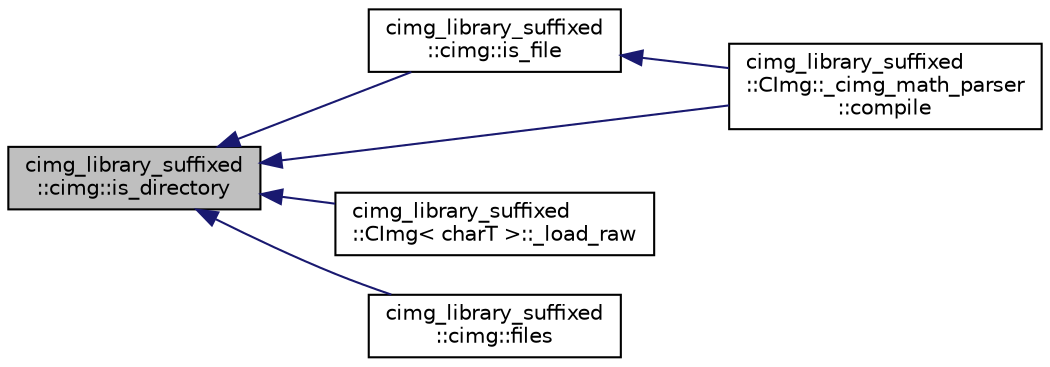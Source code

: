 digraph "cimg_library_suffixed::cimg::is_directory"
{
  edge [fontname="Helvetica",fontsize="10",labelfontname="Helvetica",labelfontsize="10"];
  node [fontname="Helvetica",fontsize="10",shape=record];
  rankdir="LR";
  Node2053 [label="cimg_library_suffixed\l::cimg::is_directory",height=0.2,width=0.4,color="black", fillcolor="grey75", style="filled", fontcolor="black"];
  Node2053 -> Node2054 [dir="back",color="midnightblue",fontsize="10",style="solid",fontname="Helvetica"];
  Node2054 [label="cimg_library_suffixed\l::cimg::is_file",height=0.2,width=0.4,color="black", fillcolor="white", style="filled",URL="$namespacecimg__library__suffixed_1_1cimg.html#ad6c9ae2aaaf60bdecbd5c8f57ee5617e",tooltip="Check if a path is a file. "];
  Node2054 -> Node2055 [dir="back",color="midnightblue",fontsize="10",style="solid",fontname="Helvetica"];
  Node2055 [label="cimg_library_suffixed\l::CImg::_cimg_math_parser\l::compile",height=0.2,width=0.4,color="black", fillcolor="white", style="filled",URL="$structcimg__library__suffixed_1_1_c_img_1_1__cimg__math__parser.html#a318c44c5d1f4f0114355f37ace87a4ae"];
  Node2053 -> Node2055 [dir="back",color="midnightblue",fontsize="10",style="solid",fontname="Helvetica"];
  Node2053 -> Node2056 [dir="back",color="midnightblue",fontsize="10",style="solid",fontname="Helvetica"];
  Node2056 [label="cimg_library_suffixed\l::CImg\< charT \>::_load_raw",height=0.2,width=0.4,color="black", fillcolor="white", style="filled",URL="$structcimg__library__suffixed_1_1_c_img.html#ac35f14b0a2ad7b9a7921a150c1056fd5"];
  Node2053 -> Node2057 [dir="back",color="midnightblue",fontsize="10",style="solid",fontname="Helvetica"];
  Node2057 [label="cimg_library_suffixed\l::cimg::files",height=0.2,width=0.4,color="black", fillcolor="white", style="filled",URL="$namespacecimg__library__suffixed_1_1cimg.html#a9f8980f1308177adebab5f8f52a79835",tooltip="Return list of files/directories in specified directory. "];
}
